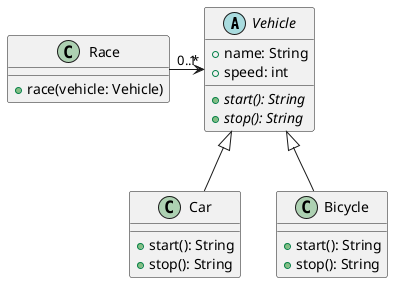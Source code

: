 @startuml

abstract class Vehicle {
    + name: String
    + speed: int
    {abstract} + start(): String
    {abstract} + stop(): String
}

class Car {
    + start(): String
    + stop(): String
}

class Bicycle {
    + start(): String
    + stop(): String
}

class Race {
    + race(vehicle: Vehicle)
}

Vehicle <|-- Car
Vehicle <|-- Bicycle

Vehicle "1" <--left-- "0..*" Race

@enduml